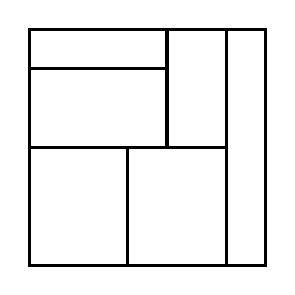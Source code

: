 \begin{tikzpicture}[very thick, scale=.5]
    \draw (0,5) rectangle (7/2,6);
    \draw (0,3) rectangle (7/2,5);
    \draw (7/2,3) rectangle (5,6);
    \draw (0,0) rectangle (5/2,3);
    \draw (5/2,0) rectangle (5,3);
    \draw (5,0) rectangle (6,6);
\end{tikzpicture}
